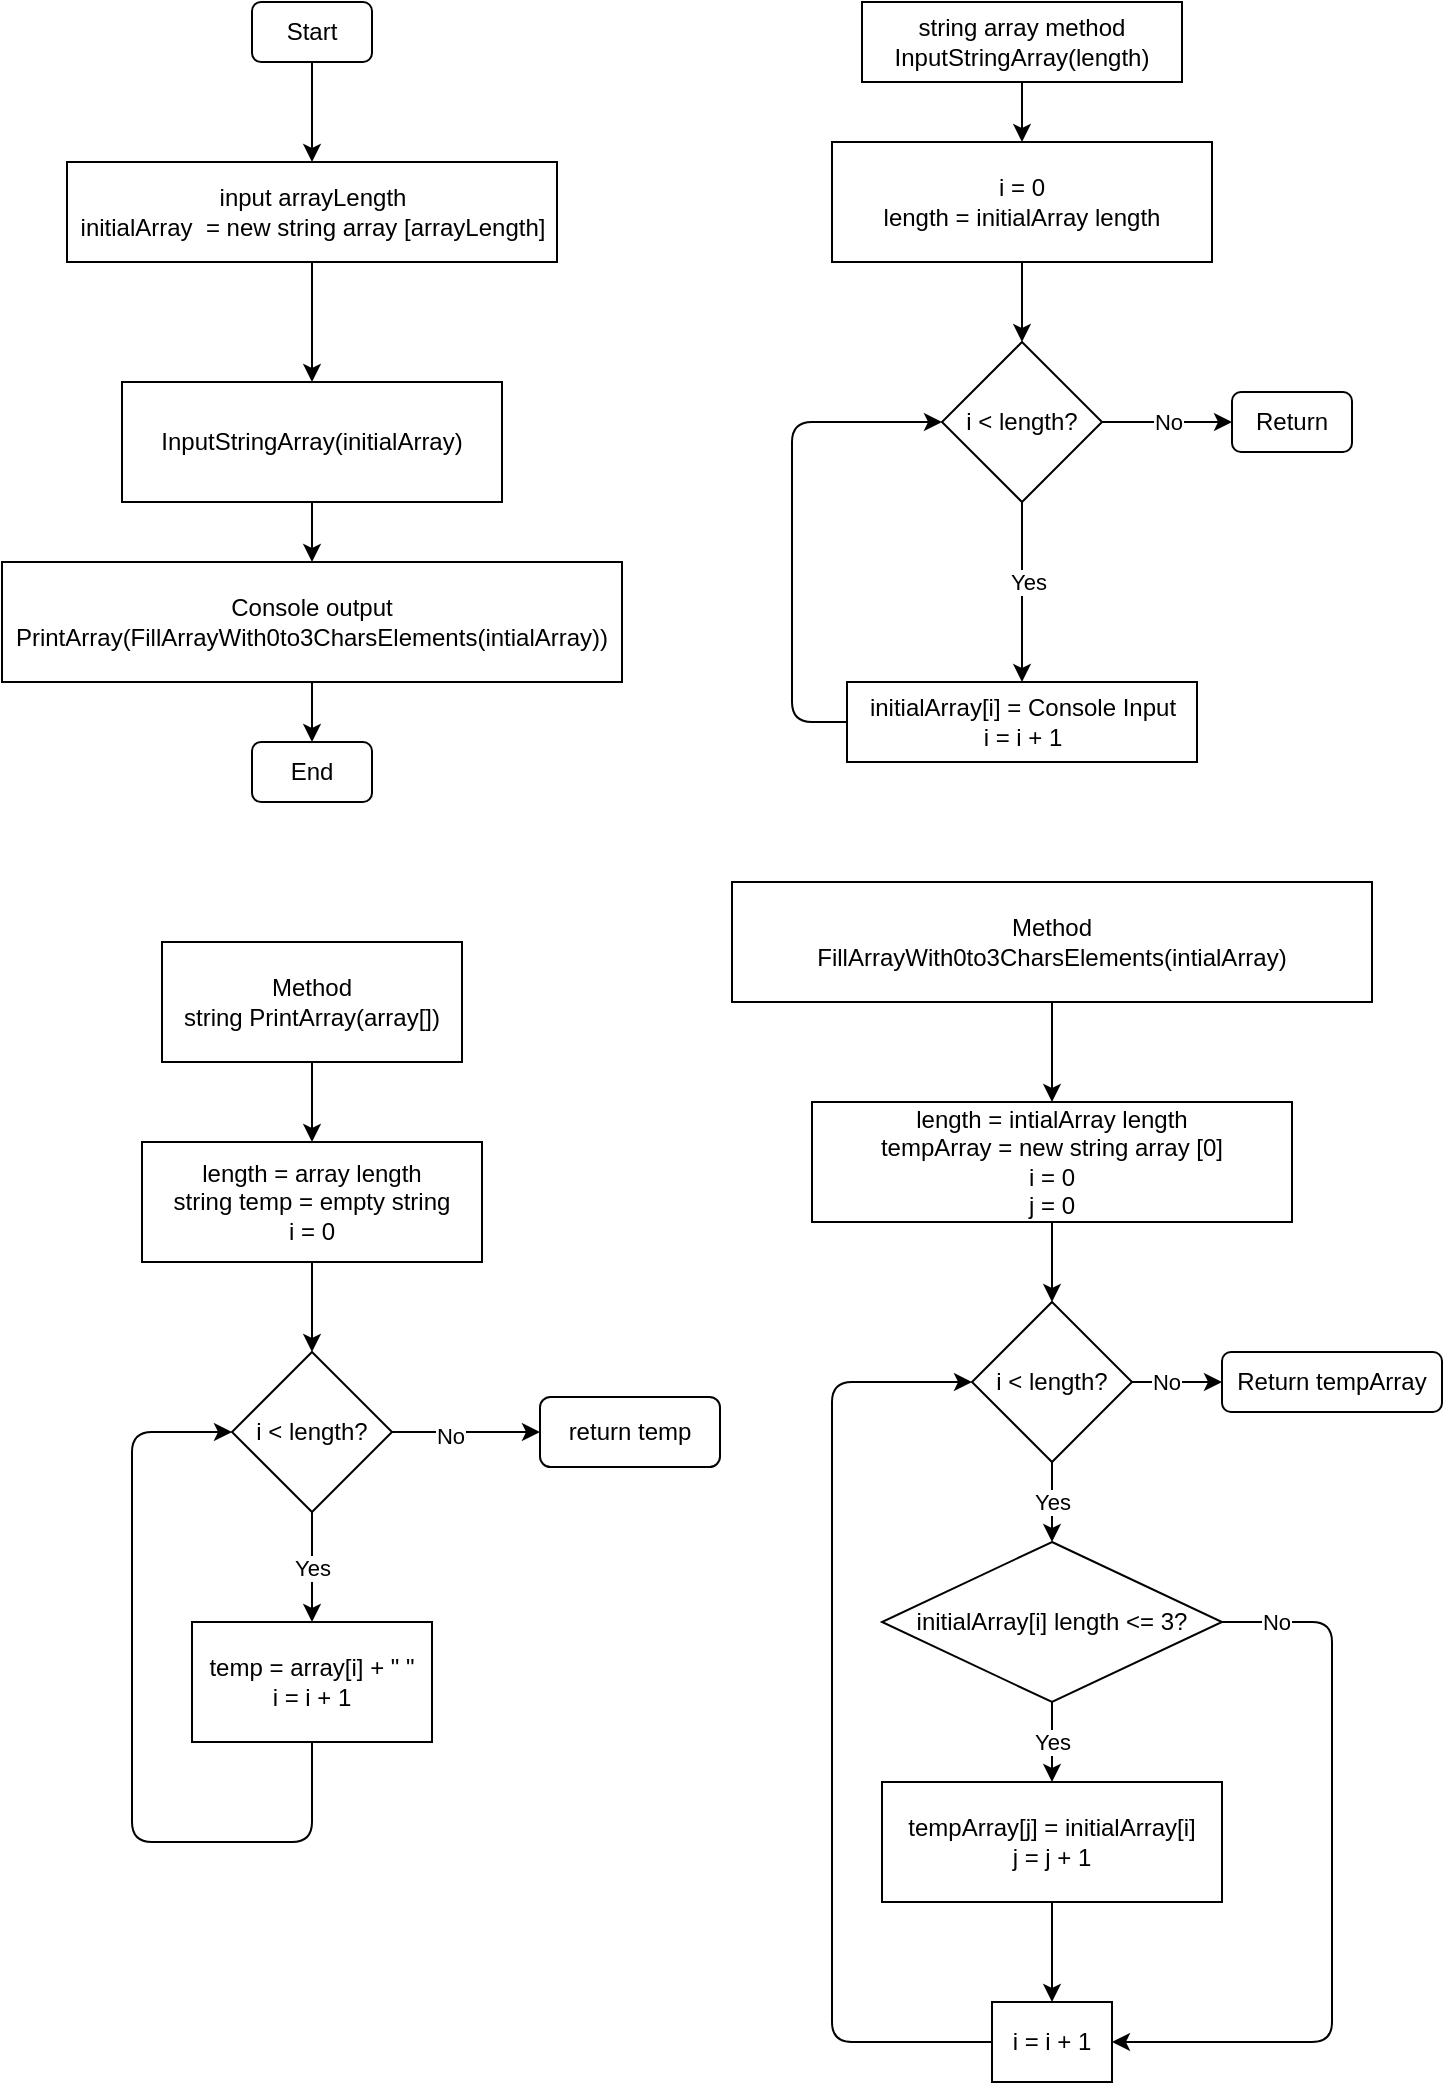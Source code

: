 <mxfile>
    <diagram id="SZF0kv5U9mDEVPIkkbhs" name="Страница 1">
        <mxGraphModel dx="566" dy="345" grid="1" gridSize="10" guides="1" tooltips="1" connect="1" arrows="1" fold="1" page="1" pageScale="1" pageWidth="827" pageHeight="1169" math="0" shadow="0">
            <root>
                <mxCell id="0"/>
                <mxCell id="1" parent="0"/>
                <mxCell id="4" style="edgeStyle=none;html=1;entryX=0.5;entryY=0;entryDx=0;entryDy=0;" parent="1" source="2" target="3" edge="1">
                    <mxGeometry relative="1" as="geometry"/>
                </mxCell>
                <mxCell id="2" value="Start" style="rounded=1;whiteSpace=wrap;html=1;" parent="1" vertex="1">
                    <mxGeometry x="180" y="70" width="60" height="30" as="geometry"/>
                </mxCell>
                <mxCell id="6" style="edgeStyle=none;html=1;entryX=0.5;entryY=0;entryDx=0;entryDy=0;" parent="1" source="3" target="5" edge="1">
                    <mxGeometry relative="1" as="geometry"/>
                </mxCell>
                <mxCell id="3" value="input arrayLength&lt;br&gt;initialArray&amp;nbsp; = new string array [arrayLength]" style="rounded=0;whiteSpace=wrap;html=1;" parent="1" vertex="1">
                    <mxGeometry x="87.5" y="150" width="245" height="50" as="geometry"/>
                </mxCell>
                <mxCell id="8" style="edgeStyle=none;html=1;entryX=0.5;entryY=0;entryDx=0;entryDy=0;" parent="1" source="5" edge="1">
                    <mxGeometry relative="1" as="geometry">
                        <mxPoint x="210" y="350" as="targetPoint"/>
                    </mxGeometry>
                </mxCell>
                <mxCell id="5" value="InputStringArray(initialArray)" style="rounded=0;whiteSpace=wrap;html=1;" parent="1" vertex="1">
                    <mxGeometry x="115" y="260" width="190" height="60" as="geometry"/>
                </mxCell>
                <mxCell id="11" style="edgeStyle=none;html=1;entryX=0.5;entryY=0;entryDx=0;entryDy=0;" parent="1" source="9" target="10" edge="1">
                    <mxGeometry relative="1" as="geometry"/>
                </mxCell>
                <mxCell id="9" value="Console output &lt;br&gt;PrintArray(FillArrayWith0to3CharsElements(intialArray))" style="rounded=0;whiteSpace=wrap;html=1;" parent="1" vertex="1">
                    <mxGeometry x="55" y="350" width="310" height="60" as="geometry"/>
                </mxCell>
                <mxCell id="10" value="End" style="rounded=1;whiteSpace=wrap;html=1;" parent="1" vertex="1">
                    <mxGeometry x="180" y="440" width="60" height="30" as="geometry"/>
                </mxCell>
                <mxCell id="15" style="edgeStyle=none;html=1;entryX=0.5;entryY=0;entryDx=0;entryDy=0;" parent="1" source="13" target="14" edge="1">
                    <mxGeometry relative="1" as="geometry"/>
                </mxCell>
                <mxCell id="13" value="string array method&lt;br&gt;InputStringArray(length)" style="rounded=0;whiteSpace=wrap;html=1;" parent="1" vertex="1">
                    <mxGeometry x="485" y="70" width="160" height="40" as="geometry"/>
                </mxCell>
                <mxCell id="17" style="edgeStyle=none;html=1;entryX=0.5;entryY=0;entryDx=0;entryDy=0;" parent="1" source="14" target="16" edge="1">
                    <mxGeometry relative="1" as="geometry"/>
                </mxCell>
                <mxCell id="14" value="i = 0&lt;br&gt;length = initialArray length" style="rounded=0;whiteSpace=wrap;html=1;" parent="1" vertex="1">
                    <mxGeometry x="470" y="140" width="190" height="60" as="geometry"/>
                </mxCell>
                <mxCell id="19" style="edgeStyle=none;html=1;exitX=0.5;exitY=1;exitDx=0;exitDy=0;entryX=0.5;entryY=0;entryDx=0;entryDy=0;" parent="1" source="16" target="18" edge="1">
                    <mxGeometry relative="1" as="geometry"/>
                </mxCell>
                <mxCell id="20" value="Yes" style="edgeLabel;html=1;align=center;verticalAlign=middle;resizable=0;points=[];" parent="19" vertex="1" connectable="0">
                    <mxGeometry x="-0.125" y="3" relative="1" as="geometry">
                        <mxPoint as="offset"/>
                    </mxGeometry>
                </mxCell>
                <mxCell id="23" value="No" style="edgeStyle=none;html=1;entryX=0;entryY=0.5;entryDx=0;entryDy=0;" parent="1" source="16" target="22" edge="1">
                    <mxGeometry relative="1" as="geometry"/>
                </mxCell>
                <mxCell id="16" value="i &amp;lt; length?" style="rhombus;whiteSpace=wrap;html=1;" parent="1" vertex="1">
                    <mxGeometry x="525" y="240" width="80" height="80" as="geometry"/>
                </mxCell>
                <mxCell id="21" style="edgeStyle=none;html=1;entryX=0;entryY=0.5;entryDx=0;entryDy=0;" parent="1" source="18" target="16" edge="1">
                    <mxGeometry relative="1" as="geometry">
                        <mxPoint x="480" y="300" as="targetPoint"/>
                        <Array as="points">
                            <mxPoint x="450" y="430"/>
                            <mxPoint x="450" y="280"/>
                        </Array>
                    </mxGeometry>
                </mxCell>
                <mxCell id="18" value="initialArray[i] = Console Input&lt;br&gt;i = i + 1" style="rounded=0;whiteSpace=wrap;html=1;" parent="1" vertex="1">
                    <mxGeometry x="477.5" y="410" width="175" height="40" as="geometry"/>
                </mxCell>
                <mxCell id="22" value="Return" style="rounded=1;whiteSpace=wrap;html=1;" parent="1" vertex="1">
                    <mxGeometry x="670" y="265" width="60" height="30" as="geometry"/>
                </mxCell>
                <mxCell id="26" style="edgeStyle=none;html=1;exitX=0.5;exitY=1;exitDx=0;exitDy=0;" parent="1" source="24" target="25" edge="1">
                    <mxGeometry relative="1" as="geometry"/>
                </mxCell>
                <mxCell id="24" value="Method&lt;br&gt;FillArrayWith0to3CharsElements(intialArray)" style="rounded=0;whiteSpace=wrap;html=1;" parent="1" vertex="1">
                    <mxGeometry x="420" y="510" width="320" height="60" as="geometry"/>
                </mxCell>
                <mxCell id="28" style="edgeStyle=none;html=1;entryX=0.5;entryY=0;entryDx=0;entryDy=0;" parent="1" source="25" target="27" edge="1">
                    <mxGeometry relative="1" as="geometry"/>
                </mxCell>
                <mxCell id="25" value="length = intialArray length&lt;br&gt;tempArray = new string array [0]&lt;br&gt;i = 0&lt;br&gt;j = 0" style="rounded=0;whiteSpace=wrap;html=1;" parent="1" vertex="1">
                    <mxGeometry x="460" y="620" width="240" height="60" as="geometry"/>
                </mxCell>
                <mxCell id="31" value="Yes" style="edgeStyle=none;html=1;exitX=0.5;exitY=1;exitDx=0;exitDy=0;entryX=0.5;entryY=0;entryDx=0;entryDy=0;" parent="1" source="27" target="30" edge="1">
                    <mxGeometry relative="1" as="geometry"/>
                </mxCell>
                <mxCell id="44" style="edgeStyle=none;html=1;exitX=1;exitY=0.5;exitDx=0;exitDy=0;entryX=0;entryY=0.5;entryDx=0;entryDy=0;" parent="1" source="27" target="43" edge="1">
                    <mxGeometry relative="1" as="geometry"/>
                </mxCell>
                <mxCell id="45" value="No" style="edgeLabel;html=1;align=center;verticalAlign=middle;resizable=0;points=[];" parent="44" vertex="1" connectable="0">
                    <mxGeometry x="-0.261" y="-2" relative="1" as="geometry">
                        <mxPoint y="-2" as="offset"/>
                    </mxGeometry>
                </mxCell>
                <mxCell id="27" value="i &amp;lt; length?" style="rhombus;whiteSpace=wrap;html=1;" parent="1" vertex="1">
                    <mxGeometry x="540" y="720" width="80" height="80" as="geometry"/>
                </mxCell>
                <mxCell id="33" value="Yes" style="edgeStyle=none;html=1;exitX=0.5;exitY=1;exitDx=0;exitDy=0;entryX=0.5;entryY=0;entryDx=0;entryDy=0;" parent="1" source="30" target="32" edge="1">
                    <mxGeometry relative="1" as="geometry"/>
                </mxCell>
                <mxCell id="37" style="edgeStyle=none;html=1;entryX=1;entryY=0.5;entryDx=0;entryDy=0;" parent="1" source="30" target="35" edge="1">
                    <mxGeometry relative="1" as="geometry">
                        <Array as="points">
                            <mxPoint x="720" y="880"/>
                            <mxPoint x="720" y="1090"/>
                            <mxPoint x="650" y="1090"/>
                        </Array>
                    </mxGeometry>
                </mxCell>
                <mxCell id="38" value="No" style="edgeLabel;html=1;align=center;verticalAlign=middle;resizable=0;points=[];" parent="37" vertex="1" connectable="0">
                    <mxGeometry x="-0.856" relative="1" as="geometry">
                        <mxPoint as="offset"/>
                    </mxGeometry>
                </mxCell>
                <mxCell id="30" value="initialArray[i] length &amp;lt;= 3?" style="rhombus;whiteSpace=wrap;html=1;" parent="1" vertex="1">
                    <mxGeometry x="495" y="840" width="170" height="80" as="geometry"/>
                </mxCell>
                <mxCell id="36" style="edgeStyle=none;html=1;entryX=0.5;entryY=0;entryDx=0;entryDy=0;" parent="1" source="32" target="35" edge="1">
                    <mxGeometry relative="1" as="geometry"/>
                </mxCell>
                <mxCell id="32" value="tempArray[j] = initialArray[i]&lt;br&gt;j = j + 1" style="rounded=0;whiteSpace=wrap;html=1;" parent="1" vertex="1">
                    <mxGeometry x="495" y="960" width="170" height="60" as="geometry"/>
                </mxCell>
                <mxCell id="41" style="edgeStyle=none;html=1;exitX=0;exitY=0.5;exitDx=0;exitDy=0;entryX=0;entryY=0.5;entryDx=0;entryDy=0;" parent="1" source="35" target="27" edge="1">
                    <mxGeometry relative="1" as="geometry">
                        <Array as="points">
                            <mxPoint x="470" y="1090"/>
                            <mxPoint x="470" y="760"/>
                        </Array>
                    </mxGeometry>
                </mxCell>
                <mxCell id="35" value="i = i + 1" style="rounded=0;whiteSpace=wrap;html=1;" parent="1" vertex="1">
                    <mxGeometry x="550" y="1070" width="60" height="40" as="geometry"/>
                </mxCell>
                <mxCell id="43" value="Return tempArray" style="rounded=1;whiteSpace=wrap;html=1;" parent="1" vertex="1">
                    <mxGeometry x="665" y="745" width="110" height="30" as="geometry"/>
                </mxCell>
                <mxCell id="48" style="edgeStyle=none;html=1;entryX=0.5;entryY=0;entryDx=0;entryDy=0;" parent="1" source="46" target="47" edge="1">
                    <mxGeometry relative="1" as="geometry"/>
                </mxCell>
                <mxCell id="46" value="Method&lt;br&gt;string PrintArray(array[])" style="rounded=0;whiteSpace=wrap;html=1;" parent="1" vertex="1">
                    <mxGeometry x="135" y="540" width="150" height="60" as="geometry"/>
                </mxCell>
                <mxCell id="50" style="edgeStyle=none;html=1;entryX=0.5;entryY=0;entryDx=0;entryDy=0;" parent="1" source="47" target="49" edge="1">
                    <mxGeometry relative="1" as="geometry"/>
                </mxCell>
                <mxCell id="47" value="length = array length&lt;br&gt;string temp = empty string&lt;br&gt;i = 0" style="rounded=0;whiteSpace=wrap;html=1;" parent="1" vertex="1">
                    <mxGeometry x="125" y="640" width="170" height="60" as="geometry"/>
                </mxCell>
                <mxCell id="52" value="Yes" style="edgeStyle=none;html=1;exitX=0.5;exitY=1;exitDx=0;exitDy=0;entryX=0.5;entryY=0;entryDx=0;entryDy=0;" parent="1" source="49" target="51" edge="1">
                    <mxGeometry relative="1" as="geometry"/>
                </mxCell>
                <mxCell id="57" style="edgeStyle=none;html=1;entryX=0;entryY=0.5;entryDx=0;entryDy=0;" parent="1" source="49" target="56" edge="1">
                    <mxGeometry relative="1" as="geometry"/>
                </mxCell>
                <mxCell id="58" value="No" style="edgeLabel;html=1;align=center;verticalAlign=middle;resizable=0;points=[];" parent="57" vertex="1" connectable="0">
                    <mxGeometry x="-0.216" y="-2" relative="1" as="geometry">
                        <mxPoint as="offset"/>
                    </mxGeometry>
                </mxCell>
                <mxCell id="49" value="i &amp;lt; length?" style="rhombus;whiteSpace=wrap;html=1;" parent="1" vertex="1">
                    <mxGeometry x="170" y="745" width="80" height="80" as="geometry"/>
                </mxCell>
                <mxCell id="55" style="edgeStyle=none;html=1;entryX=0;entryY=0.5;entryDx=0;entryDy=0;" parent="1" source="51" target="49" edge="1">
                    <mxGeometry relative="1" as="geometry">
                        <Array as="points">
                            <mxPoint x="210" y="990"/>
                            <mxPoint x="120" y="990"/>
                            <mxPoint x="120" y="785"/>
                        </Array>
                    </mxGeometry>
                </mxCell>
                <mxCell id="51" value="temp = array[i] + &quot; &quot;&lt;br&gt;i = i + 1" style="rounded=0;whiteSpace=wrap;html=1;" parent="1" vertex="1">
                    <mxGeometry x="150" y="880" width="120" height="60" as="geometry"/>
                </mxCell>
                <mxCell id="56" value="return temp" style="rounded=1;whiteSpace=wrap;html=1;" parent="1" vertex="1">
                    <mxGeometry x="324" y="767.5" width="90" height="35" as="geometry"/>
                </mxCell>
            </root>
        </mxGraphModel>
    </diagram>
</mxfile>